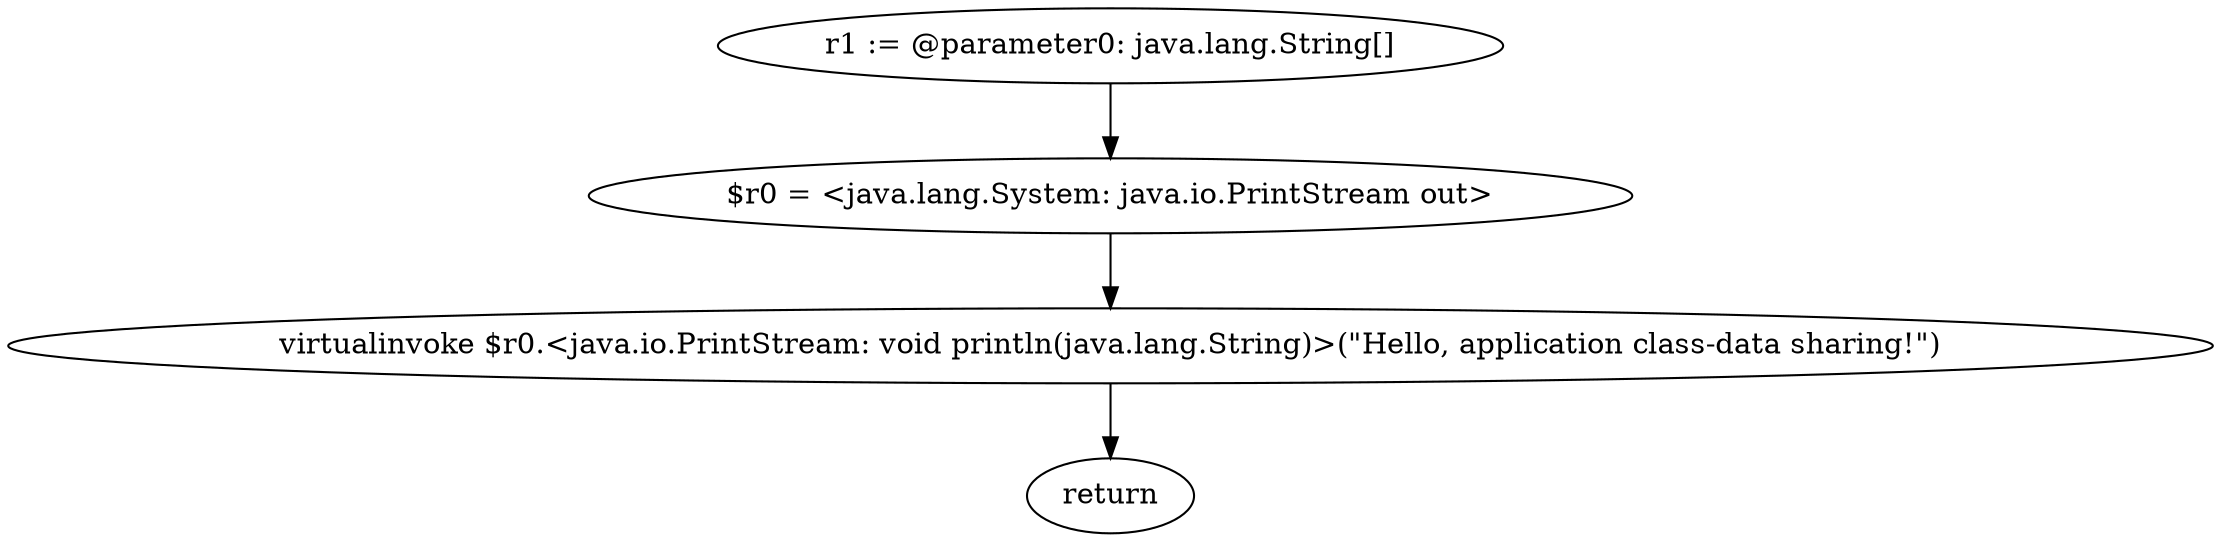 digraph "unitGraph" {
    "r1 := @parameter0: java.lang.String[]"
    "$r0 = <java.lang.System: java.io.PrintStream out>"
    "virtualinvoke $r0.<java.io.PrintStream: void println(java.lang.String)>(\"Hello, application class-data sharing!\")"
    "return"
    "r1 := @parameter0: java.lang.String[]"->"$r0 = <java.lang.System: java.io.PrintStream out>";
    "$r0 = <java.lang.System: java.io.PrintStream out>"->"virtualinvoke $r0.<java.io.PrintStream: void println(java.lang.String)>(\"Hello, application class-data sharing!\")";
    "virtualinvoke $r0.<java.io.PrintStream: void println(java.lang.String)>(\"Hello, application class-data sharing!\")"->"return";
}
